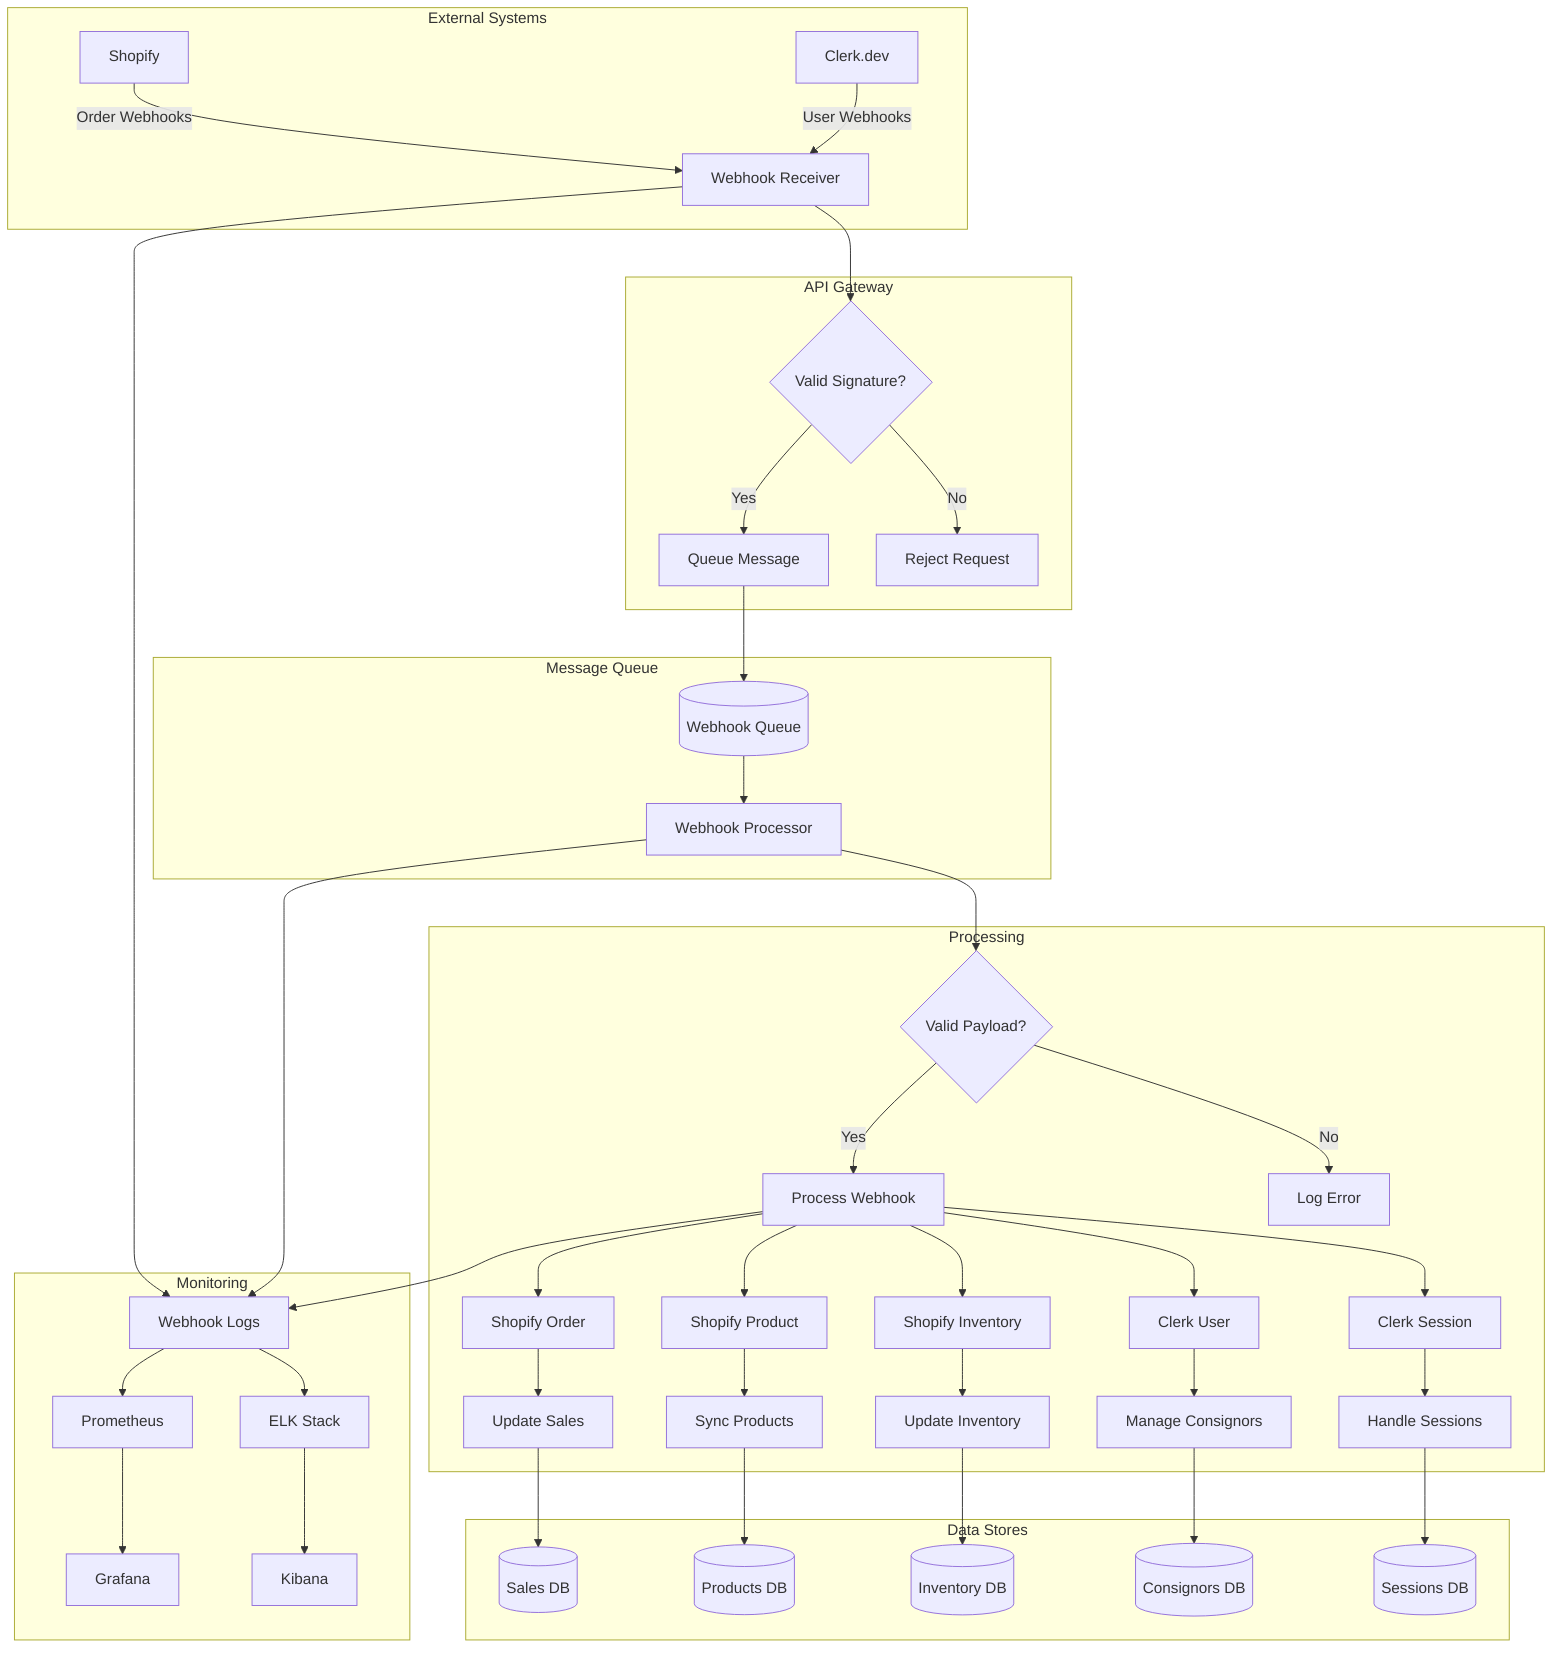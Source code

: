 flowchart TD
    subgraph "External Systems"
        A[Shopify] -->|Order Webhooks| B
        C[Clerk.dev] -->|User Webhooks| B
    end
    
    subgraph "API Gateway"
        B[Webhook Receiver] --> D{Valid Signature?}
        D -->|Yes| E[Queue Message]
        D -->|No| F[Reject Request]
    end
    
    subgraph "Message Queue"
        E --> G[(Webhook Queue)]
        G --> H[Webhook Processor]
    end
    
    subgraph "Processing"
        H --> I{Valid Payload?}
        I -->|Yes| J[Process Webhook]
        I -->|No| K[Log Error]
        
        J --> L[Shopify Order]
        J --> M[Shopify Product]
        J --> N[Shopify Inventory]
        J --> O[Clerk User]
        J --> P[Clerk Session]
        
        L --> Q[Update Sales]
        M --> R[Sync Products]
        N --> S[Update Inventory]
        O --> T[Manage Consignors]
        P --> U[Handle Sessions]
    end
    
    subgraph "Data Stores"
        Q --> V[(Sales DB)]
        R --> W[(Products DB)]
        S --> X[(Inventory DB)]
        T --> Y[(Consignors DB)]
        U --> Z[(Sessions DB)]
    end
    
    subgraph "Monitoring"
        B --> AA[Webhook Logs]
        H --> AA
        J --> AA
        AA --> AB[Prometheus]
        AB --> AC[Grafana]
        AA --> AD[ELK Stack]
        AD --> AE[Kibana]
    end